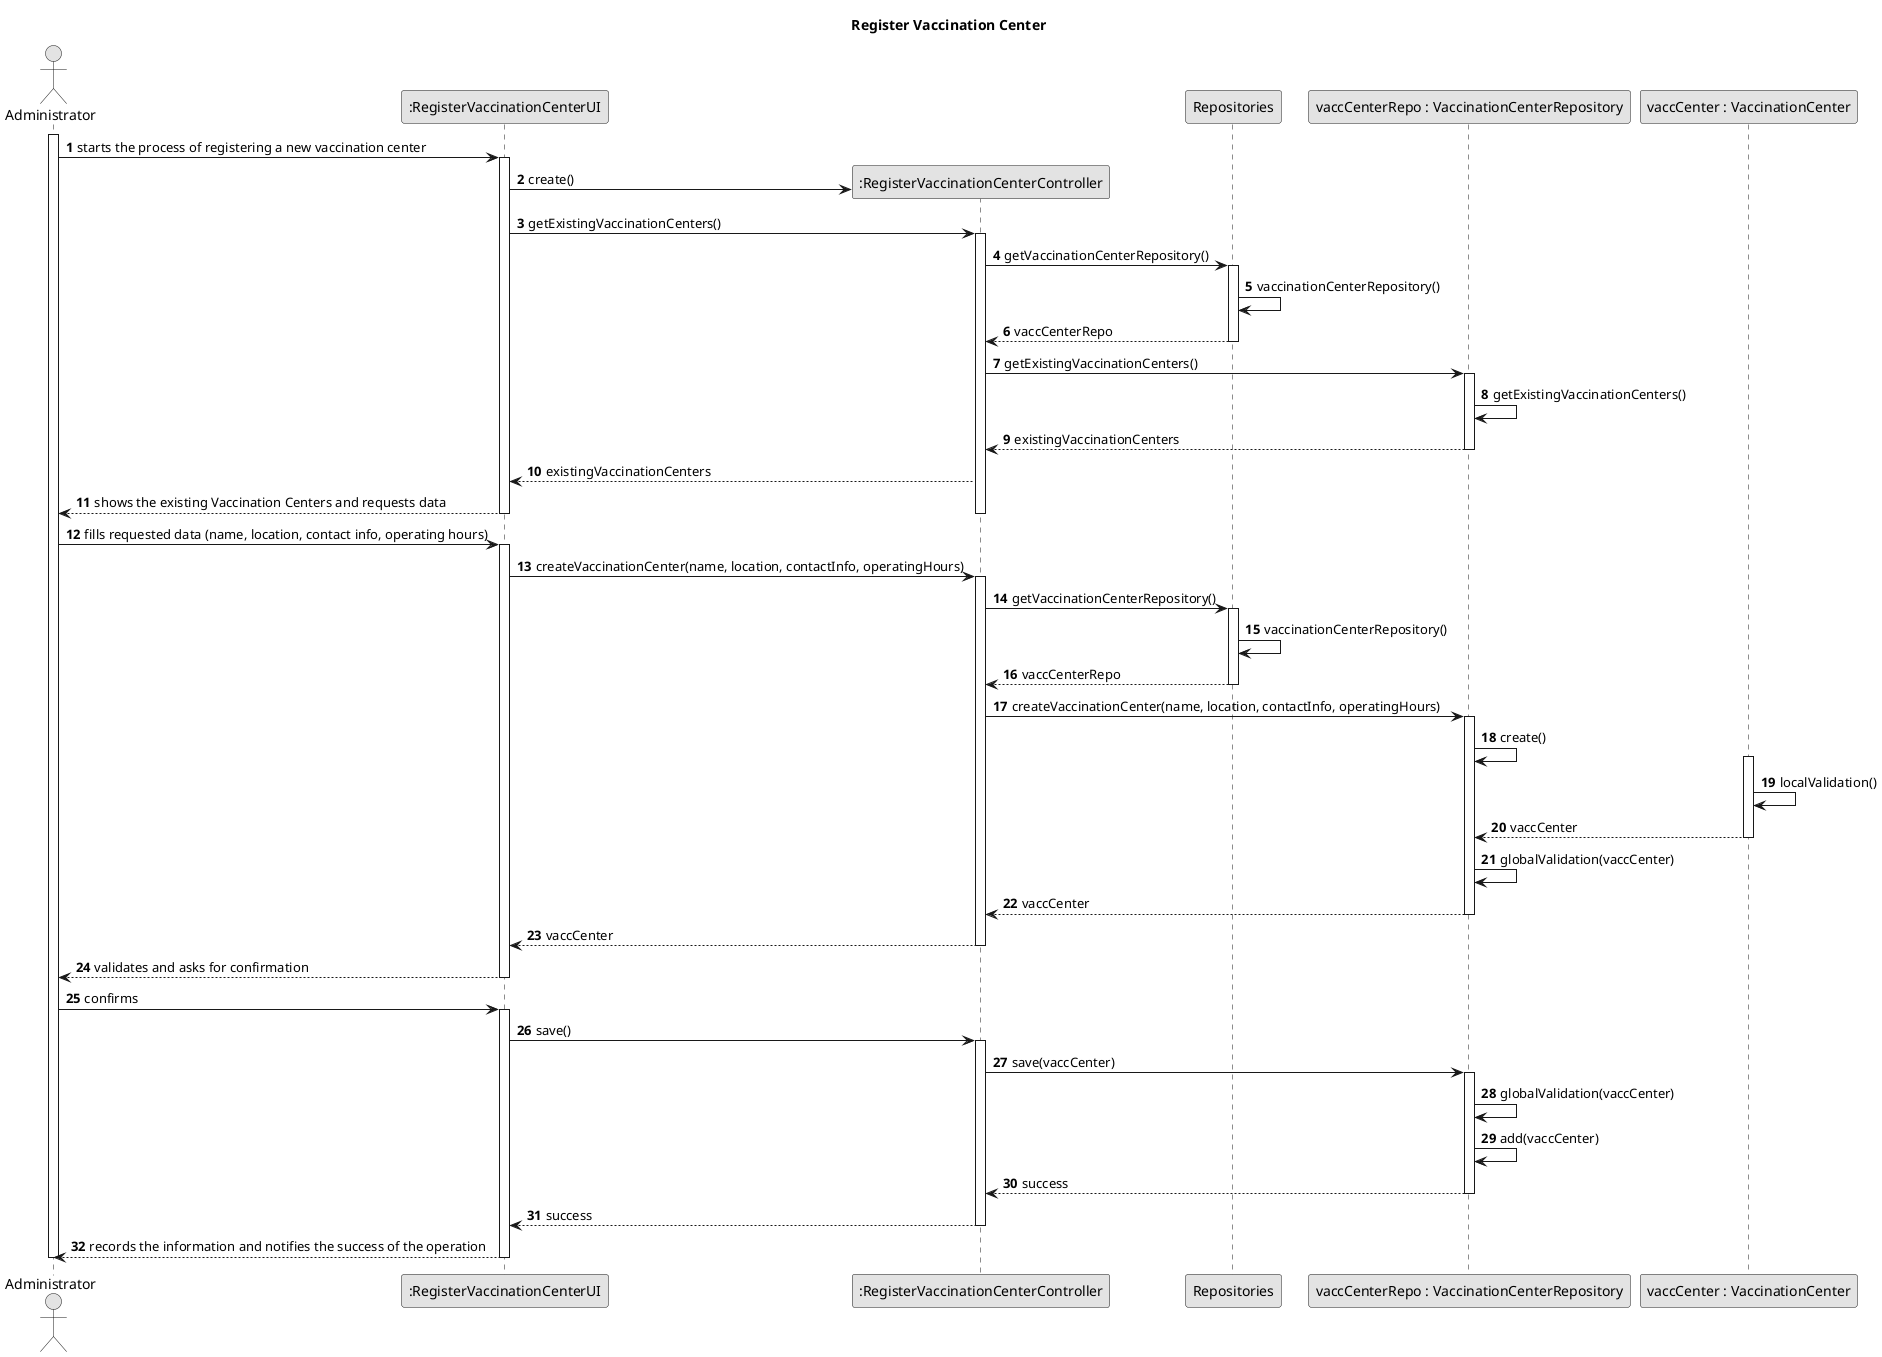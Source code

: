 @startuml
skinparam monochrome true
skinparam packageStyle rectangle
skinparam shadowing false

title Register Vaccination Center

autonumber

actor Administrator
participant ":RegisterVaccinationCenterUI" as ui
participant ":RegisterVaccinationCenterController" as ctrl
participant Repositories
participant "vaccCenterRepo : VaccinationCenterRepository" as vaccCenterRepo
participant "vaccCenter : VaccinationCenter" as vaccCenter

activate Administrator

    Administrator -> ui : starts the process of registering a new vaccination center
    activate ui
        ui -> ctrl** : create()
        ui -> ctrl : getExistingVaccinationCenters()
        activate ctrl
            ctrl -> Repositories : getVaccinationCenterRepository()
            activate Repositories
                Repositories -> Repositories : vaccinationCenterRepository()
                Repositories-->ctrl : vaccCenterRepo
            deactivate Repositories
            ctrl -> vaccCenterRepo : getExistingVaccinationCenters()
            activate vaccCenterRepo
                vaccCenterRepo -> vaccCenterRepo : getExistingVaccinationCenters()
                vaccCenterRepo --> ctrl : existingVaccinationCenters
            deactivate vaccCenterRepo
            ctrl --> ui : existingVaccinationCenters
            ui --> Administrator : shows the existing Vaccination Centers and requests data
        deactivate ctrl
    deactivate ui

    Administrator -> ui : fills requested data (name, location, contact info, operating hours)
    activate ui
        ui -> ctrl : createVaccinationCenter(name, location, contactInfo, operatingHours)
        activate ctrl
            ctrl -> Repositories : getVaccinationCenterRepository()
            activate Repositories
                Repositories -> Repositories : vaccinationCenterRepository()
                Repositories --> ctrl : vaccCenterRepo
            deactivate Repositories
            ctrl -> vaccCenterRepo : createVaccinationCenter(name, location, contactInfo, operatingHours)
            activate vaccCenterRepo
                vaccCenterRepo -> vaccCenterRepo : create()
                activate vaccCenter
                    vaccCenter -> vaccCenter : localValidation()
                    vaccCenter --> vaccCenterRepo : vaccCenter
                deactivate vaccCenter
                vaccCenterRepo -> vaccCenterRepo : globalValidation(vaccCenter)
                vaccCenterRepo --> ctrl : vaccCenter
            deactivate vaccCenterRepo
            ctrl --> ui : vaccCenter
        deactivate ctrl
        ui --> Administrator : validates and asks for confirmation
    deactivate ui

    Administrator -> ui : confirms
    activate ui
        ui -> ctrl : save()
        activate ctrl
            ctrl -> vaccCenterRepo : save(vaccCenter)
            activate vaccCenterRepo
                vaccCenterRepo -> vaccCenterRepo : globalValidation(vaccCenter)
                vaccCenterRepo -> vaccCenterRepo : add(vaccCenter)
                vaccCenterRepo --> ctrl : success
            deactivate vaccCenterRepo
            ctrl --> ui : success
        deactivate ctrl
        ui --> Administrator : records the information and notifies the success of the operation
    deactivate ui
deactivate Administrator

@enduml
